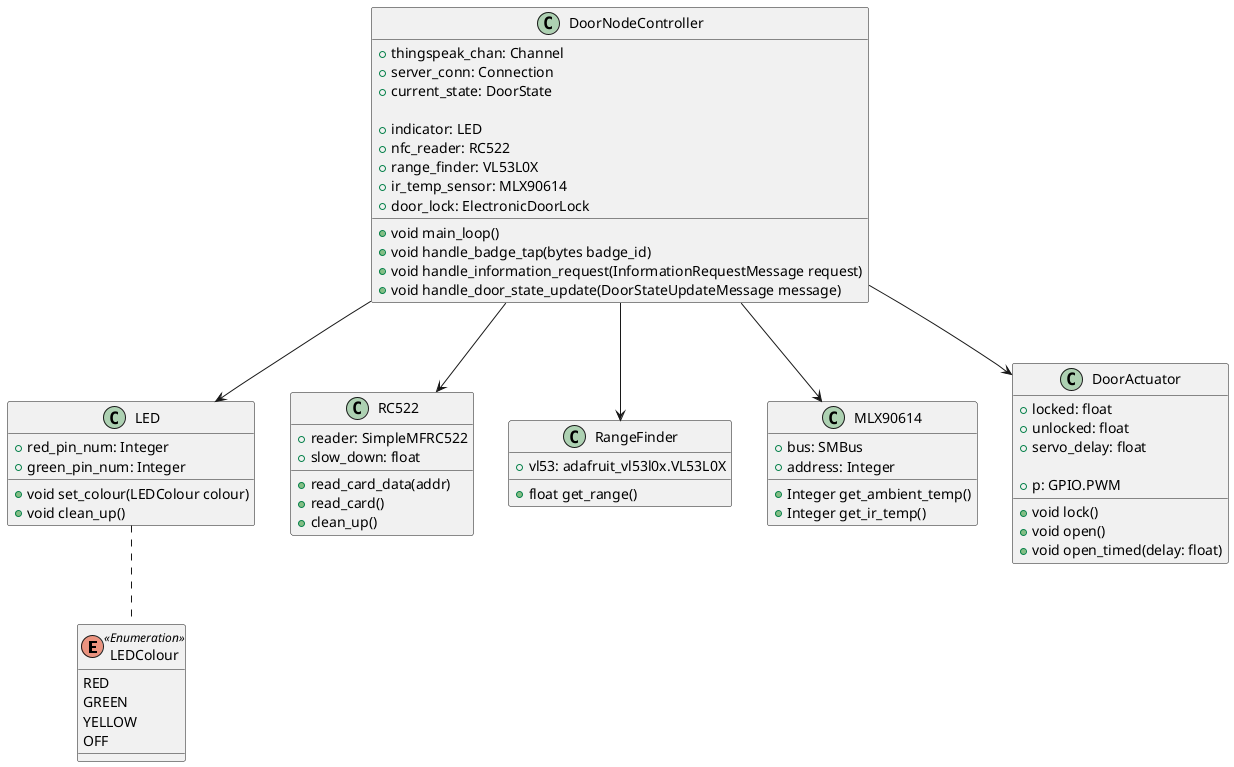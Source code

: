 ' Copyright (C) 2020 by Samuel Dewan

@startuml

enum LEDColour <<Enumeration>> {
    RED
    GREEN
    YELLOW
    OFF
}

class LED {
    +red_pin_num: Integer
    +green_pin_num: Integer

    +void set_colour(LEDColour colour)
    +void clean_up()
}

class RC522 {
    +reader: SimpleMFRC522
    +slow_down: float

    +read_card_data(addr)
    +read_card()
    +clean_up()
}

class RangeFinder {
    +vl53: adafruit_vl53l0x.VL53L0X

    +float get_range()
}

class MLX90614 {
    +bus: SMBus
    +address: Integer

    +Integer get_ambient_temp()
    +Integer get_ir_temp()
}

class DoorActuator {
    +locked: float
    +unlocked: float
    +servo_delay: float

    +p: GPIO.PWM

    +void lock()
    +void open()
    +void open_timed(delay: float)
}

class DoorNodeController {
    +thingspeak_chan: Channel
    +server_conn: Connection
    +current_state: DoorState

    +indicator: LED
    +nfc_reader: RC522
    +range_finder: VL53L0X
    +ir_temp_sensor: MLX90614
    +door_lock: ElectronicDoorLock

    +void main_loop()
    +void handle_badge_tap(bytes badge_id)
    +void handle_information_request(InformationRequestMessage request)
    +void handle_door_state_update(DoorStateUpdateMessage message)
}

DoorNodeController --> LED
DoorNodeController --> RC522
DoorNodeController --> RangeFinder
DoorNodeController --> MLX90614
DoorNodeController --> DoorActuator

LED .. LEDColour


@enduml

